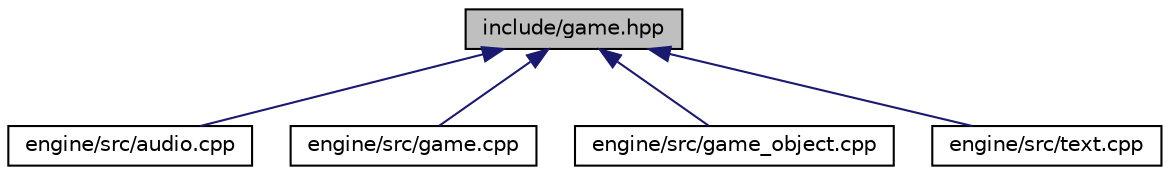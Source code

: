 digraph "include/game.hpp"
{
  edge [fontname="Helvetica",fontsize="10",labelfontname="Helvetica",labelfontsize="10"];
  node [fontname="Helvetica",fontsize="10",shape=record];
  Node1 [label="include/game.hpp",height=0.2,width=0.4,color="black", fillcolor="grey75", style="filled", fontcolor="black"];
  Node1 -> Node2 [dir="back",color="midnightblue",fontsize="10",style="solid"];
  Node2 [label="engine/src/audio.cpp",height=0.2,width=0.4,color="black", fillcolor="white", style="filled",URL="$audio_8cpp.html"];
  Node1 -> Node3 [dir="back",color="midnightblue",fontsize="10",style="solid"];
  Node3 [label="engine/src/game.cpp",height=0.2,width=0.4,color="black", fillcolor="white", style="filled",URL="$game_8cpp.html"];
  Node1 -> Node4 [dir="back",color="midnightblue",fontsize="10",style="solid"];
  Node4 [label="engine/src/game_object.cpp",height=0.2,width=0.4,color="black", fillcolor="white", style="filled",URL="$game__object_8cpp.html"];
  Node1 -> Node5 [dir="back",color="midnightblue",fontsize="10",style="solid"];
  Node5 [label="engine/src/text.cpp",height=0.2,width=0.4,color="black", fillcolor="white", style="filled",URL="$text_8cpp.html"];
}
